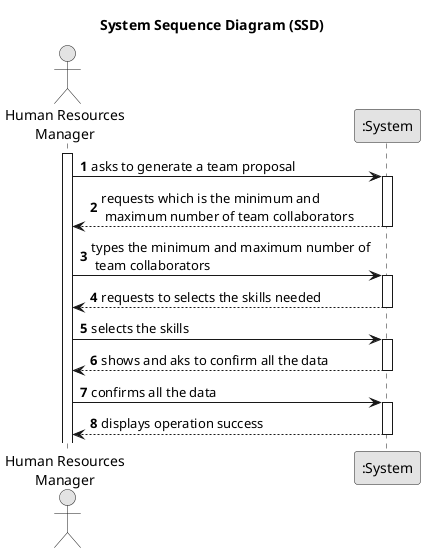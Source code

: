 @startuml
skinparam monochrome true
skinparam packageStyle rectangle
skinparam shadowing false

title System Sequence Diagram (SSD)

autonumber

actor "Human Resources\nManager" as HRM
participant ":System" as System

activate HRM

    HRM -> System : asks to generate a team proposal
    activate System

        System --> HRM : requests which is the minimum and\n maximum number of team collaborators
    deactivate System

    HRM -> System : types the minimum and maximum number of\n team collaborators
    activate System

        System --> HRM : requests to selects the skills needed
    deactivate System

    HRM -> System : selects the skills
    activate System


        System --> HRM : shows and aks to confirm all the data
    deactivate System

    HRM -> System : confirms all the data
    activate System

        System --> HRM : displays operation success
    deactivate System


@enduml